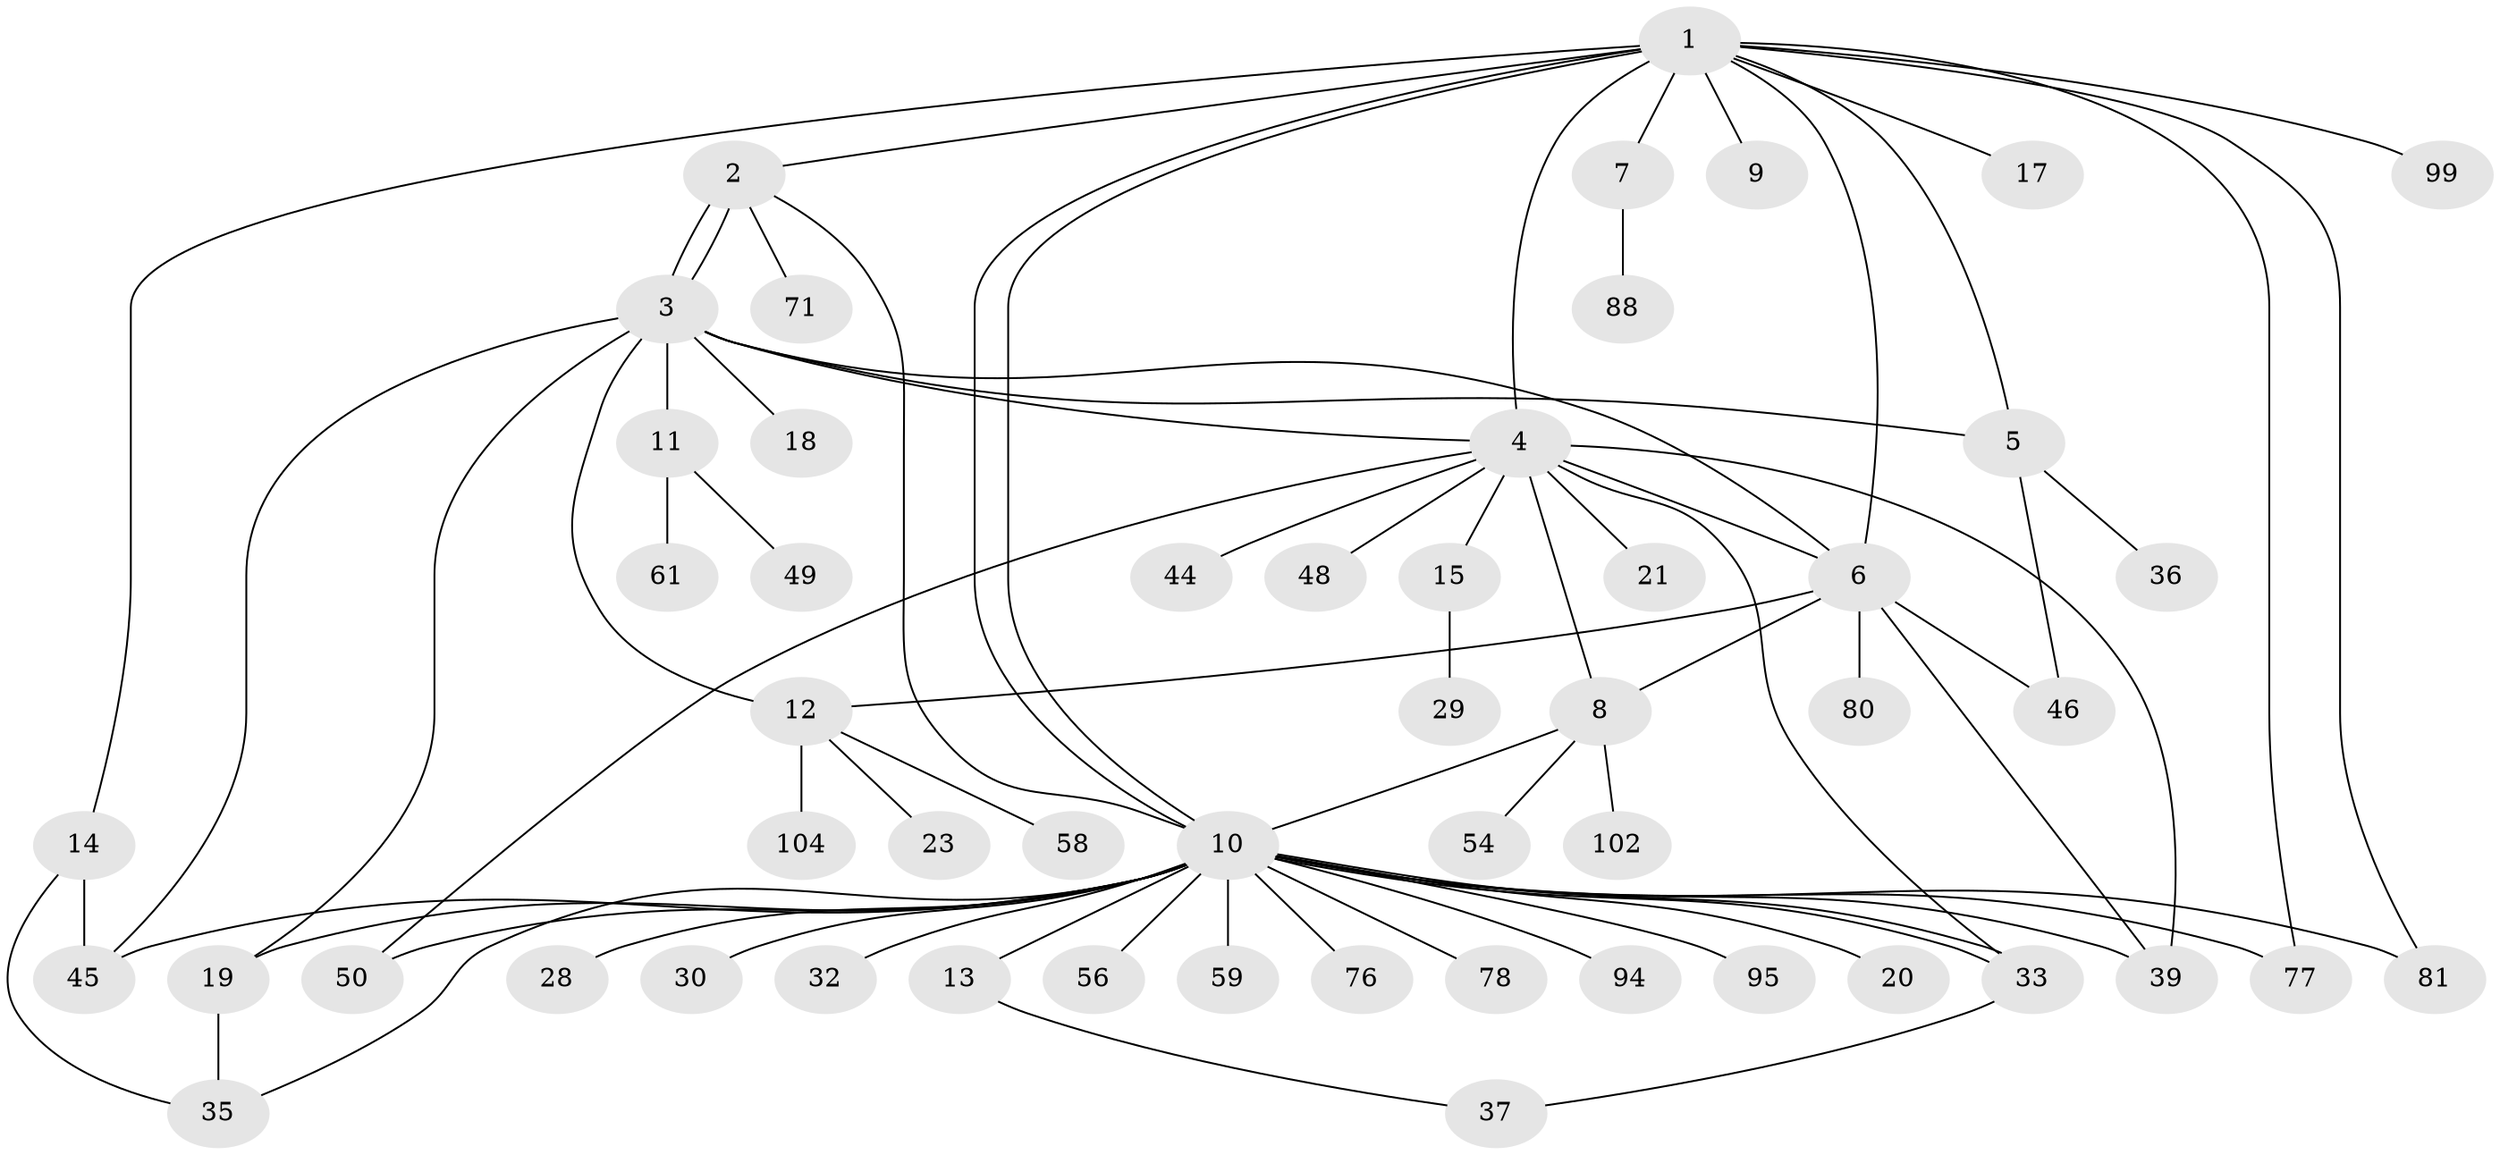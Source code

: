 // original degree distribution, {14: 0.009433962264150943, 6: 0.02830188679245283, 19: 0.009433962264150943, 13: 0.009433962264150943, 4: 0.0660377358490566, 3: 0.11320754716981132, 2: 0.16037735849056603, 1: 0.5283018867924528, 24: 0.009433962264150943, 5: 0.04716981132075472, 7: 0.009433962264150943, 8: 0.009433962264150943}
// Generated by graph-tools (version 1.1) at 2025/18/03/04/25 18:18:13]
// undirected, 53 vertices, 76 edges
graph export_dot {
graph [start="1"]
  node [color=gray90,style=filled];
  1;
  2;
  3 [super="+51+24+25+103+52+38+16"];
  4 [super="+62+82+64+83+42+26+22"];
  5;
  6 [super="+73+75"];
  7;
  8;
  9;
  10 [super="+43"];
  11;
  12;
  13 [super="+84"];
  14;
  15;
  17;
  18;
  19 [super="+34+41"];
  20;
  21;
  23;
  28;
  29;
  30 [super="+86+100"];
  32;
  33 [super="+53"];
  35 [super="+96+87+55"];
  36;
  37;
  39 [super="+57+68+101"];
  44;
  45 [super="+60+74"];
  46;
  48;
  49;
  50;
  54;
  56;
  58;
  59;
  61;
  71;
  76;
  77;
  78;
  80;
  81 [super="+93"];
  88;
  94;
  95;
  99;
  102;
  104;
  1 -- 2;
  1 -- 4 [weight=2];
  1 -- 5;
  1 -- 7;
  1 -- 9;
  1 -- 10;
  1 -- 10;
  1 -- 14;
  1 -- 17;
  1 -- 77;
  1 -- 99;
  1 -- 81;
  1 -- 6;
  2 -- 3 [weight=2];
  2 -- 3;
  2 -- 71;
  2 -- 10;
  3 -- 6 [weight=3];
  3 -- 11;
  3 -- 12;
  3 -- 18;
  3 -- 19 [weight=3];
  3 -- 45;
  3 -- 5;
  3 -- 4;
  4 -- 8;
  4 -- 15;
  4 -- 21;
  4 -- 33;
  4 -- 48;
  4 -- 50;
  4 -- 39;
  4 -- 44;
  4 -- 6;
  5 -- 36;
  5 -- 46;
  6 -- 39;
  6 -- 8 [weight=2];
  6 -- 12;
  6 -- 46;
  6 -- 80;
  7 -- 88;
  8 -- 10;
  8 -- 54;
  8 -- 102;
  10 -- 13;
  10 -- 20;
  10 -- 28;
  10 -- 30;
  10 -- 32;
  10 -- 33;
  10 -- 33;
  10 -- 39 [weight=2];
  10 -- 50;
  10 -- 56;
  10 -- 59;
  10 -- 76;
  10 -- 77;
  10 -- 78;
  10 -- 81;
  10 -- 94;
  10 -- 95;
  10 -- 35;
  10 -- 45;
  10 -- 19;
  11 -- 49;
  11 -- 61;
  12 -- 23;
  12 -- 58;
  12 -- 104;
  13 -- 37;
  14 -- 35;
  14 -- 45;
  15 -- 29;
  19 -- 35;
  33 -- 37;
}
